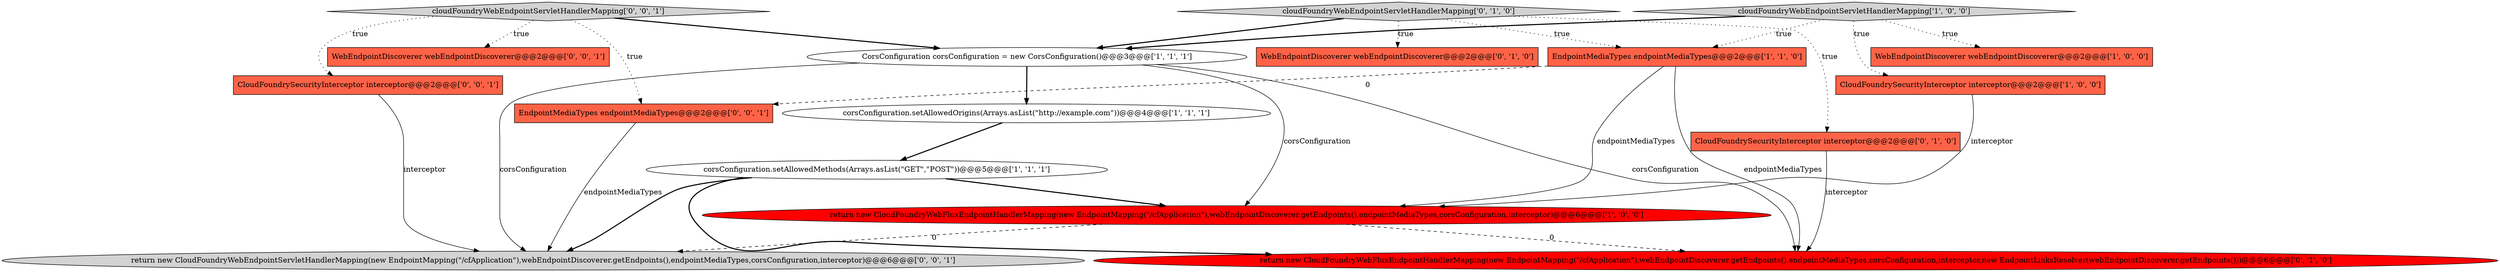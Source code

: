 digraph {
14 [style = filled, label = "CloudFoundrySecurityInterceptor interceptor@@@2@@@['0', '0', '1']", fillcolor = tomato, shape = box image = "AAA0AAABBB3BBB"];
4 [style = filled, label = "return new CloudFoundryWebFluxEndpointHandlerMapping(new EndpointMapping(\"/cfApplication\"),webEndpointDiscoverer.getEndpoints(),endpointMediaTypes,corsConfiguration,interceptor)@@@6@@@['1', '0', '0']", fillcolor = red, shape = ellipse image = "AAA1AAABBB1BBB"];
9 [style = filled, label = "WebEndpointDiscoverer webEndpointDiscoverer@@@2@@@['0', '1', '0']", fillcolor = tomato, shape = box image = "AAA0AAABBB2BBB"];
16 [style = filled, label = "cloudFoundryWebEndpointServletHandlerMapping['0', '0', '1']", fillcolor = lightgray, shape = diamond image = "AAA0AAABBB3BBB"];
11 [style = filled, label = "return new CloudFoundryWebFluxEndpointHandlerMapping(new EndpointMapping(\"/cfApplication\"),webEndpointDiscoverer.getEndpoints(),endpointMediaTypes,corsConfiguration,interceptor,new EndpointLinksResolver(webEndpointDiscoverer.getEndpoints()))@@@6@@@['0', '1', '0']", fillcolor = red, shape = ellipse image = "AAA1AAABBB2BBB"];
10 [style = filled, label = "cloudFoundryWebEndpointServletHandlerMapping['0', '1', '0']", fillcolor = lightgray, shape = diamond image = "AAA0AAABBB2BBB"];
0 [style = filled, label = "WebEndpointDiscoverer webEndpointDiscoverer@@@2@@@['1', '0', '0']", fillcolor = tomato, shape = box image = "AAA0AAABBB1BBB"];
5 [style = filled, label = "CloudFoundrySecurityInterceptor interceptor@@@2@@@['1', '0', '0']", fillcolor = tomato, shape = box image = "AAA0AAABBB1BBB"];
12 [style = filled, label = "WebEndpointDiscoverer webEndpointDiscoverer@@@2@@@['0', '0', '1']", fillcolor = tomato, shape = box image = "AAA0AAABBB3BBB"];
1 [style = filled, label = "corsConfiguration.setAllowedOrigins(Arrays.asList(\"http://example.com\"))@@@4@@@['1', '1', '1']", fillcolor = white, shape = ellipse image = "AAA0AAABBB1BBB"];
6 [style = filled, label = "CorsConfiguration corsConfiguration = new CorsConfiguration()@@@3@@@['1', '1', '1']", fillcolor = white, shape = ellipse image = "AAA0AAABBB1BBB"];
13 [style = filled, label = "return new CloudFoundryWebEndpointServletHandlerMapping(new EndpointMapping(\"/cfApplication\"),webEndpointDiscoverer.getEndpoints(),endpointMediaTypes,corsConfiguration,interceptor)@@@6@@@['0', '0', '1']", fillcolor = lightgray, shape = ellipse image = "AAA0AAABBB3BBB"];
2 [style = filled, label = "corsConfiguration.setAllowedMethods(Arrays.asList(\"GET\",\"POST\"))@@@5@@@['1', '1', '1']", fillcolor = white, shape = ellipse image = "AAA0AAABBB1BBB"];
3 [style = filled, label = "cloudFoundryWebEndpointServletHandlerMapping['1', '0', '0']", fillcolor = lightgray, shape = diamond image = "AAA0AAABBB1BBB"];
8 [style = filled, label = "CloudFoundrySecurityInterceptor interceptor@@@2@@@['0', '1', '0']", fillcolor = tomato, shape = box image = "AAA0AAABBB2BBB"];
7 [style = filled, label = "EndpointMediaTypes endpointMediaTypes@@@2@@@['1', '1', '0']", fillcolor = tomato, shape = box image = "AAA0AAABBB1BBB"];
15 [style = filled, label = "EndpointMediaTypes endpointMediaTypes@@@2@@@['0', '0', '1']", fillcolor = tomato, shape = box image = "AAA0AAABBB3BBB"];
10->8 [style = dotted, label="true"];
3->7 [style = dotted, label="true"];
16->12 [style = dotted, label="true"];
8->11 [style = solid, label="interceptor"];
6->4 [style = solid, label="corsConfiguration"];
7->4 [style = solid, label="endpointMediaTypes"];
7->11 [style = solid, label="endpointMediaTypes"];
16->6 [style = bold, label=""];
15->13 [style = solid, label="endpointMediaTypes"];
3->6 [style = bold, label=""];
10->9 [style = dotted, label="true"];
2->4 [style = bold, label=""];
10->6 [style = bold, label=""];
5->4 [style = solid, label="interceptor"];
6->13 [style = solid, label="corsConfiguration"];
2->13 [style = bold, label=""];
6->1 [style = bold, label=""];
3->5 [style = dotted, label="true"];
6->11 [style = solid, label="corsConfiguration"];
16->14 [style = dotted, label="true"];
3->0 [style = dotted, label="true"];
7->15 [style = dashed, label="0"];
1->2 [style = bold, label=""];
14->13 [style = solid, label="interceptor"];
4->11 [style = dashed, label="0"];
4->13 [style = dashed, label="0"];
2->11 [style = bold, label=""];
10->7 [style = dotted, label="true"];
16->15 [style = dotted, label="true"];
}
